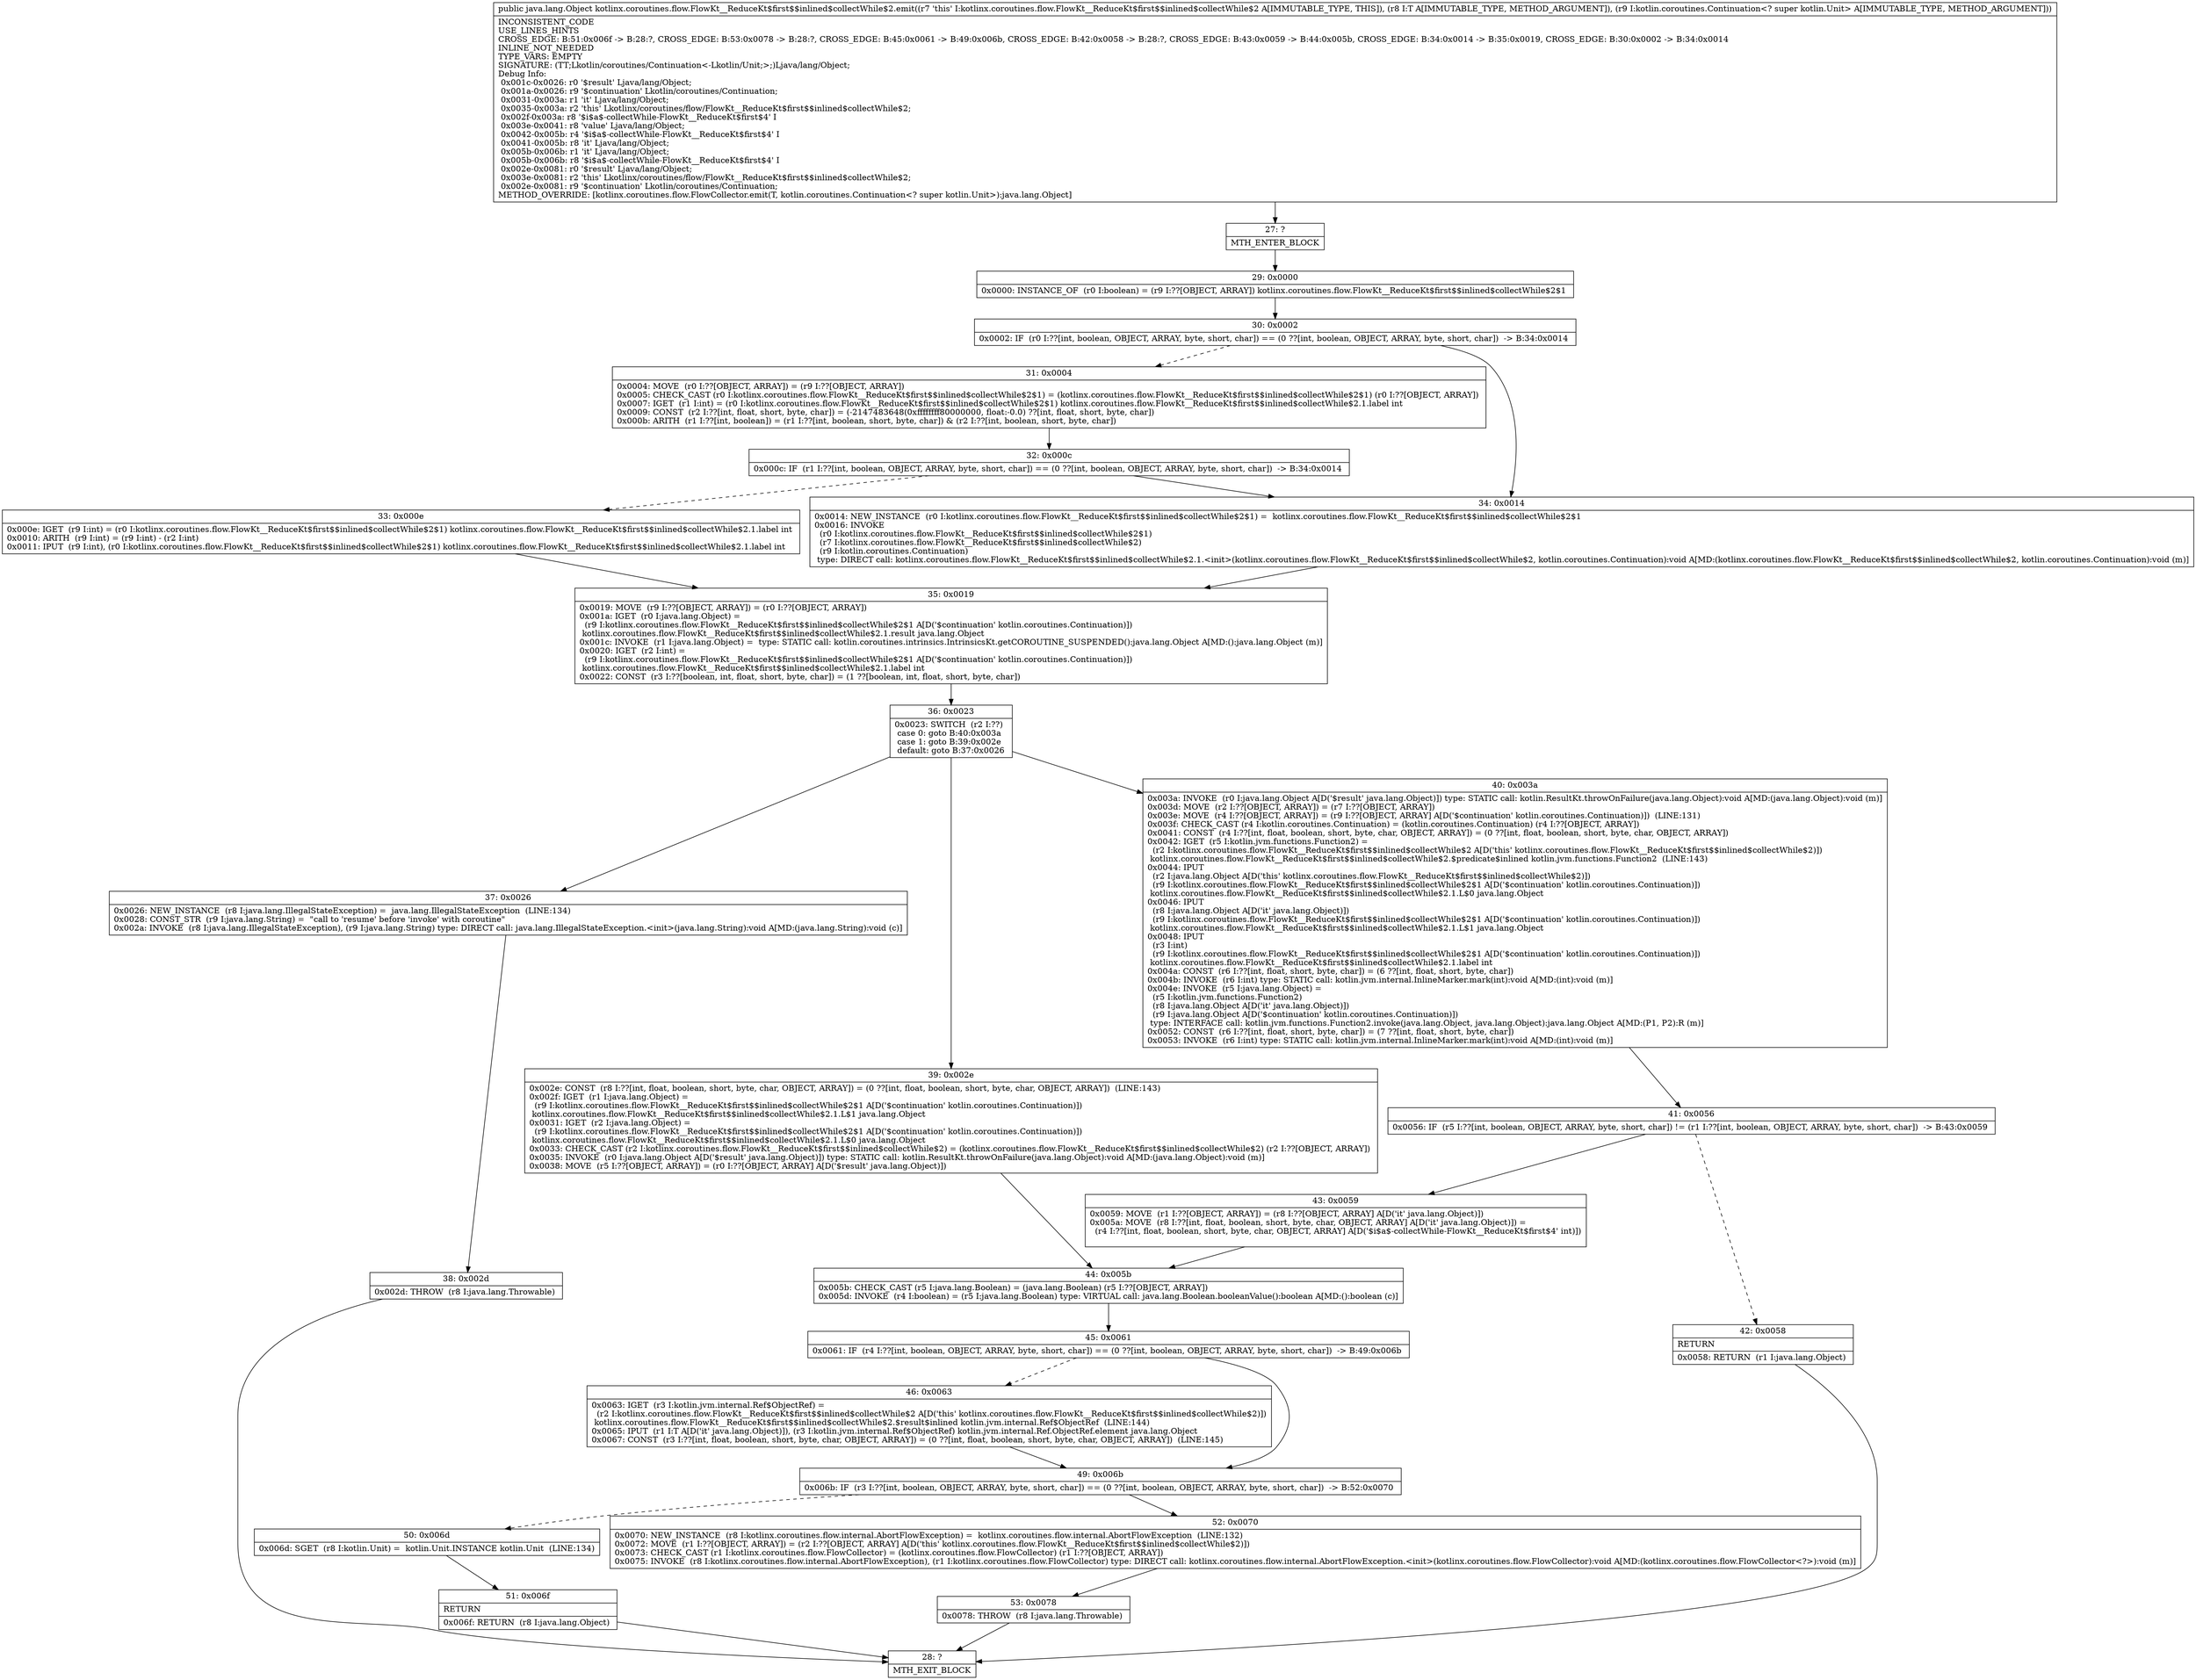 digraph "CFG forkotlinx.coroutines.flow.FlowKt__ReduceKt$first$$inlined$collectWhile$2.emit(Ljava\/lang\/Object;Lkotlin\/coroutines\/Continuation;)Ljava\/lang\/Object;" {
Node_27 [shape=record,label="{27\:\ ?|MTH_ENTER_BLOCK\l}"];
Node_29 [shape=record,label="{29\:\ 0x0000|0x0000: INSTANCE_OF  (r0 I:boolean) = (r9 I:??[OBJECT, ARRAY]) kotlinx.coroutines.flow.FlowKt__ReduceKt$first$$inlined$collectWhile$2$1 \l}"];
Node_30 [shape=record,label="{30\:\ 0x0002|0x0002: IF  (r0 I:??[int, boolean, OBJECT, ARRAY, byte, short, char]) == (0 ??[int, boolean, OBJECT, ARRAY, byte, short, char])  \-\> B:34:0x0014 \l}"];
Node_31 [shape=record,label="{31\:\ 0x0004|0x0004: MOVE  (r0 I:??[OBJECT, ARRAY]) = (r9 I:??[OBJECT, ARRAY]) \l0x0005: CHECK_CAST (r0 I:kotlinx.coroutines.flow.FlowKt__ReduceKt$first$$inlined$collectWhile$2$1) = (kotlinx.coroutines.flow.FlowKt__ReduceKt$first$$inlined$collectWhile$2$1) (r0 I:??[OBJECT, ARRAY]) \l0x0007: IGET  (r1 I:int) = (r0 I:kotlinx.coroutines.flow.FlowKt__ReduceKt$first$$inlined$collectWhile$2$1) kotlinx.coroutines.flow.FlowKt__ReduceKt$first$$inlined$collectWhile$2.1.label int \l0x0009: CONST  (r2 I:??[int, float, short, byte, char]) = (\-2147483648(0xffffffff80000000, float:\-0.0) ??[int, float, short, byte, char]) \l0x000b: ARITH  (r1 I:??[int, boolean]) = (r1 I:??[int, boolean, short, byte, char]) & (r2 I:??[int, boolean, short, byte, char]) \l}"];
Node_32 [shape=record,label="{32\:\ 0x000c|0x000c: IF  (r1 I:??[int, boolean, OBJECT, ARRAY, byte, short, char]) == (0 ??[int, boolean, OBJECT, ARRAY, byte, short, char])  \-\> B:34:0x0014 \l}"];
Node_33 [shape=record,label="{33\:\ 0x000e|0x000e: IGET  (r9 I:int) = (r0 I:kotlinx.coroutines.flow.FlowKt__ReduceKt$first$$inlined$collectWhile$2$1) kotlinx.coroutines.flow.FlowKt__ReduceKt$first$$inlined$collectWhile$2.1.label int \l0x0010: ARITH  (r9 I:int) = (r9 I:int) \- (r2 I:int) \l0x0011: IPUT  (r9 I:int), (r0 I:kotlinx.coroutines.flow.FlowKt__ReduceKt$first$$inlined$collectWhile$2$1) kotlinx.coroutines.flow.FlowKt__ReduceKt$first$$inlined$collectWhile$2.1.label int \l}"];
Node_35 [shape=record,label="{35\:\ 0x0019|0x0019: MOVE  (r9 I:??[OBJECT, ARRAY]) = (r0 I:??[OBJECT, ARRAY]) \l0x001a: IGET  (r0 I:java.lang.Object) = \l  (r9 I:kotlinx.coroutines.flow.FlowKt__ReduceKt$first$$inlined$collectWhile$2$1 A[D('$continuation' kotlin.coroutines.Continuation)])\l kotlinx.coroutines.flow.FlowKt__ReduceKt$first$$inlined$collectWhile$2.1.result java.lang.Object \l0x001c: INVOKE  (r1 I:java.lang.Object) =  type: STATIC call: kotlin.coroutines.intrinsics.IntrinsicsKt.getCOROUTINE_SUSPENDED():java.lang.Object A[MD:():java.lang.Object (m)]\l0x0020: IGET  (r2 I:int) = \l  (r9 I:kotlinx.coroutines.flow.FlowKt__ReduceKt$first$$inlined$collectWhile$2$1 A[D('$continuation' kotlin.coroutines.Continuation)])\l kotlinx.coroutines.flow.FlowKt__ReduceKt$first$$inlined$collectWhile$2.1.label int \l0x0022: CONST  (r3 I:??[boolean, int, float, short, byte, char]) = (1 ??[boolean, int, float, short, byte, char]) \l}"];
Node_36 [shape=record,label="{36\:\ 0x0023|0x0023: SWITCH  (r2 I:??)\l case 0: goto B:40:0x003a\l case 1: goto B:39:0x002e\l default: goto B:37:0x0026 \l}"];
Node_37 [shape=record,label="{37\:\ 0x0026|0x0026: NEW_INSTANCE  (r8 I:java.lang.IllegalStateException) =  java.lang.IllegalStateException  (LINE:134)\l0x0028: CONST_STR  (r9 I:java.lang.String) =  \"call to 'resume' before 'invoke' with coroutine\" \l0x002a: INVOKE  (r8 I:java.lang.IllegalStateException), (r9 I:java.lang.String) type: DIRECT call: java.lang.IllegalStateException.\<init\>(java.lang.String):void A[MD:(java.lang.String):void (c)]\l}"];
Node_38 [shape=record,label="{38\:\ 0x002d|0x002d: THROW  (r8 I:java.lang.Throwable) \l}"];
Node_28 [shape=record,label="{28\:\ ?|MTH_EXIT_BLOCK\l}"];
Node_39 [shape=record,label="{39\:\ 0x002e|0x002e: CONST  (r8 I:??[int, float, boolean, short, byte, char, OBJECT, ARRAY]) = (0 ??[int, float, boolean, short, byte, char, OBJECT, ARRAY])  (LINE:143)\l0x002f: IGET  (r1 I:java.lang.Object) = \l  (r9 I:kotlinx.coroutines.flow.FlowKt__ReduceKt$first$$inlined$collectWhile$2$1 A[D('$continuation' kotlin.coroutines.Continuation)])\l kotlinx.coroutines.flow.FlowKt__ReduceKt$first$$inlined$collectWhile$2.1.L$1 java.lang.Object \l0x0031: IGET  (r2 I:java.lang.Object) = \l  (r9 I:kotlinx.coroutines.flow.FlowKt__ReduceKt$first$$inlined$collectWhile$2$1 A[D('$continuation' kotlin.coroutines.Continuation)])\l kotlinx.coroutines.flow.FlowKt__ReduceKt$first$$inlined$collectWhile$2.1.L$0 java.lang.Object \l0x0033: CHECK_CAST (r2 I:kotlinx.coroutines.flow.FlowKt__ReduceKt$first$$inlined$collectWhile$2) = (kotlinx.coroutines.flow.FlowKt__ReduceKt$first$$inlined$collectWhile$2) (r2 I:??[OBJECT, ARRAY]) \l0x0035: INVOKE  (r0 I:java.lang.Object A[D('$result' java.lang.Object)]) type: STATIC call: kotlin.ResultKt.throwOnFailure(java.lang.Object):void A[MD:(java.lang.Object):void (m)]\l0x0038: MOVE  (r5 I:??[OBJECT, ARRAY]) = (r0 I:??[OBJECT, ARRAY] A[D('$result' java.lang.Object)]) \l}"];
Node_44 [shape=record,label="{44\:\ 0x005b|0x005b: CHECK_CAST (r5 I:java.lang.Boolean) = (java.lang.Boolean) (r5 I:??[OBJECT, ARRAY]) \l0x005d: INVOKE  (r4 I:boolean) = (r5 I:java.lang.Boolean) type: VIRTUAL call: java.lang.Boolean.booleanValue():boolean A[MD:():boolean (c)]\l}"];
Node_45 [shape=record,label="{45\:\ 0x0061|0x0061: IF  (r4 I:??[int, boolean, OBJECT, ARRAY, byte, short, char]) == (0 ??[int, boolean, OBJECT, ARRAY, byte, short, char])  \-\> B:49:0x006b \l}"];
Node_46 [shape=record,label="{46\:\ 0x0063|0x0063: IGET  (r3 I:kotlin.jvm.internal.Ref$ObjectRef) = \l  (r2 I:kotlinx.coroutines.flow.FlowKt__ReduceKt$first$$inlined$collectWhile$2 A[D('this' kotlinx.coroutines.flow.FlowKt__ReduceKt$first$$inlined$collectWhile$2)])\l kotlinx.coroutines.flow.FlowKt__ReduceKt$first$$inlined$collectWhile$2.$result$inlined kotlin.jvm.internal.Ref$ObjectRef  (LINE:144)\l0x0065: IPUT  (r1 I:T A[D('it' java.lang.Object)]), (r3 I:kotlin.jvm.internal.Ref$ObjectRef) kotlin.jvm.internal.Ref.ObjectRef.element java.lang.Object \l0x0067: CONST  (r3 I:??[int, float, boolean, short, byte, char, OBJECT, ARRAY]) = (0 ??[int, float, boolean, short, byte, char, OBJECT, ARRAY])  (LINE:145)\l}"];
Node_49 [shape=record,label="{49\:\ 0x006b|0x006b: IF  (r3 I:??[int, boolean, OBJECT, ARRAY, byte, short, char]) == (0 ??[int, boolean, OBJECT, ARRAY, byte, short, char])  \-\> B:52:0x0070 \l}"];
Node_50 [shape=record,label="{50\:\ 0x006d|0x006d: SGET  (r8 I:kotlin.Unit) =  kotlin.Unit.INSTANCE kotlin.Unit  (LINE:134)\l}"];
Node_51 [shape=record,label="{51\:\ 0x006f|RETURN\l|0x006f: RETURN  (r8 I:java.lang.Object) \l}"];
Node_52 [shape=record,label="{52\:\ 0x0070|0x0070: NEW_INSTANCE  (r8 I:kotlinx.coroutines.flow.internal.AbortFlowException) =  kotlinx.coroutines.flow.internal.AbortFlowException  (LINE:132)\l0x0072: MOVE  (r1 I:??[OBJECT, ARRAY]) = (r2 I:??[OBJECT, ARRAY] A[D('this' kotlinx.coroutines.flow.FlowKt__ReduceKt$first$$inlined$collectWhile$2)]) \l0x0073: CHECK_CAST (r1 I:kotlinx.coroutines.flow.FlowCollector) = (kotlinx.coroutines.flow.FlowCollector) (r1 I:??[OBJECT, ARRAY]) \l0x0075: INVOKE  (r8 I:kotlinx.coroutines.flow.internal.AbortFlowException), (r1 I:kotlinx.coroutines.flow.FlowCollector) type: DIRECT call: kotlinx.coroutines.flow.internal.AbortFlowException.\<init\>(kotlinx.coroutines.flow.FlowCollector):void A[MD:(kotlinx.coroutines.flow.FlowCollector\<?\>):void (m)]\l}"];
Node_53 [shape=record,label="{53\:\ 0x0078|0x0078: THROW  (r8 I:java.lang.Throwable) \l}"];
Node_40 [shape=record,label="{40\:\ 0x003a|0x003a: INVOKE  (r0 I:java.lang.Object A[D('$result' java.lang.Object)]) type: STATIC call: kotlin.ResultKt.throwOnFailure(java.lang.Object):void A[MD:(java.lang.Object):void (m)]\l0x003d: MOVE  (r2 I:??[OBJECT, ARRAY]) = (r7 I:??[OBJECT, ARRAY]) \l0x003e: MOVE  (r4 I:??[OBJECT, ARRAY]) = (r9 I:??[OBJECT, ARRAY] A[D('$continuation' kotlin.coroutines.Continuation)])  (LINE:131)\l0x003f: CHECK_CAST (r4 I:kotlin.coroutines.Continuation) = (kotlin.coroutines.Continuation) (r4 I:??[OBJECT, ARRAY]) \l0x0041: CONST  (r4 I:??[int, float, boolean, short, byte, char, OBJECT, ARRAY]) = (0 ??[int, float, boolean, short, byte, char, OBJECT, ARRAY]) \l0x0042: IGET  (r5 I:kotlin.jvm.functions.Function2) = \l  (r2 I:kotlinx.coroutines.flow.FlowKt__ReduceKt$first$$inlined$collectWhile$2 A[D('this' kotlinx.coroutines.flow.FlowKt__ReduceKt$first$$inlined$collectWhile$2)])\l kotlinx.coroutines.flow.FlowKt__ReduceKt$first$$inlined$collectWhile$2.$predicate$inlined kotlin.jvm.functions.Function2  (LINE:143)\l0x0044: IPUT  \l  (r2 I:java.lang.Object A[D('this' kotlinx.coroutines.flow.FlowKt__ReduceKt$first$$inlined$collectWhile$2)])\l  (r9 I:kotlinx.coroutines.flow.FlowKt__ReduceKt$first$$inlined$collectWhile$2$1 A[D('$continuation' kotlin.coroutines.Continuation)])\l kotlinx.coroutines.flow.FlowKt__ReduceKt$first$$inlined$collectWhile$2.1.L$0 java.lang.Object \l0x0046: IPUT  \l  (r8 I:java.lang.Object A[D('it' java.lang.Object)])\l  (r9 I:kotlinx.coroutines.flow.FlowKt__ReduceKt$first$$inlined$collectWhile$2$1 A[D('$continuation' kotlin.coroutines.Continuation)])\l kotlinx.coroutines.flow.FlowKt__ReduceKt$first$$inlined$collectWhile$2.1.L$1 java.lang.Object \l0x0048: IPUT  \l  (r3 I:int)\l  (r9 I:kotlinx.coroutines.flow.FlowKt__ReduceKt$first$$inlined$collectWhile$2$1 A[D('$continuation' kotlin.coroutines.Continuation)])\l kotlinx.coroutines.flow.FlowKt__ReduceKt$first$$inlined$collectWhile$2.1.label int \l0x004a: CONST  (r6 I:??[int, float, short, byte, char]) = (6 ??[int, float, short, byte, char]) \l0x004b: INVOKE  (r6 I:int) type: STATIC call: kotlin.jvm.internal.InlineMarker.mark(int):void A[MD:(int):void (m)]\l0x004e: INVOKE  (r5 I:java.lang.Object) = \l  (r5 I:kotlin.jvm.functions.Function2)\l  (r8 I:java.lang.Object A[D('it' java.lang.Object)])\l  (r9 I:java.lang.Object A[D('$continuation' kotlin.coroutines.Continuation)])\l type: INTERFACE call: kotlin.jvm.functions.Function2.invoke(java.lang.Object, java.lang.Object):java.lang.Object A[MD:(P1, P2):R (m)]\l0x0052: CONST  (r6 I:??[int, float, short, byte, char]) = (7 ??[int, float, short, byte, char]) \l0x0053: INVOKE  (r6 I:int) type: STATIC call: kotlin.jvm.internal.InlineMarker.mark(int):void A[MD:(int):void (m)]\l}"];
Node_41 [shape=record,label="{41\:\ 0x0056|0x0056: IF  (r5 I:??[int, boolean, OBJECT, ARRAY, byte, short, char]) != (r1 I:??[int, boolean, OBJECT, ARRAY, byte, short, char])  \-\> B:43:0x0059 \l}"];
Node_42 [shape=record,label="{42\:\ 0x0058|RETURN\l|0x0058: RETURN  (r1 I:java.lang.Object) \l}"];
Node_43 [shape=record,label="{43\:\ 0x0059|0x0059: MOVE  (r1 I:??[OBJECT, ARRAY]) = (r8 I:??[OBJECT, ARRAY] A[D('it' java.lang.Object)]) \l0x005a: MOVE  (r8 I:??[int, float, boolean, short, byte, char, OBJECT, ARRAY] A[D('it' java.lang.Object)]) = \l  (r4 I:??[int, float, boolean, short, byte, char, OBJECT, ARRAY] A[D('$i$a$\-collectWhile\-FlowKt__ReduceKt$first$4' int)])\l \l}"];
Node_34 [shape=record,label="{34\:\ 0x0014|0x0014: NEW_INSTANCE  (r0 I:kotlinx.coroutines.flow.FlowKt__ReduceKt$first$$inlined$collectWhile$2$1) =  kotlinx.coroutines.flow.FlowKt__ReduceKt$first$$inlined$collectWhile$2$1 \l0x0016: INVOKE  \l  (r0 I:kotlinx.coroutines.flow.FlowKt__ReduceKt$first$$inlined$collectWhile$2$1)\l  (r7 I:kotlinx.coroutines.flow.FlowKt__ReduceKt$first$$inlined$collectWhile$2)\l  (r9 I:kotlin.coroutines.Continuation)\l type: DIRECT call: kotlinx.coroutines.flow.FlowKt__ReduceKt$first$$inlined$collectWhile$2.1.\<init\>(kotlinx.coroutines.flow.FlowKt__ReduceKt$first$$inlined$collectWhile$2, kotlin.coroutines.Continuation):void A[MD:(kotlinx.coroutines.flow.FlowKt__ReduceKt$first$$inlined$collectWhile$2, kotlin.coroutines.Continuation):void (m)]\l}"];
MethodNode[shape=record,label="{public java.lang.Object kotlinx.coroutines.flow.FlowKt__ReduceKt$first$$inlined$collectWhile$2.emit((r7 'this' I:kotlinx.coroutines.flow.FlowKt__ReduceKt$first$$inlined$collectWhile$2 A[IMMUTABLE_TYPE, THIS]), (r8 I:T A[IMMUTABLE_TYPE, METHOD_ARGUMENT]), (r9 I:kotlin.coroutines.Continuation\<? super kotlin.Unit\> A[IMMUTABLE_TYPE, METHOD_ARGUMENT]))  | INCONSISTENT_CODE\lUSE_LINES_HINTS\lCROSS_EDGE: B:51:0x006f \-\> B:28:?, CROSS_EDGE: B:53:0x0078 \-\> B:28:?, CROSS_EDGE: B:45:0x0061 \-\> B:49:0x006b, CROSS_EDGE: B:42:0x0058 \-\> B:28:?, CROSS_EDGE: B:43:0x0059 \-\> B:44:0x005b, CROSS_EDGE: B:34:0x0014 \-\> B:35:0x0019, CROSS_EDGE: B:30:0x0002 \-\> B:34:0x0014\lINLINE_NOT_NEEDED\lTYPE_VARS: EMPTY\lSIGNATURE: (TT;Lkotlin\/coroutines\/Continuation\<\-Lkotlin\/Unit;\>;)Ljava\/lang\/Object;\lDebug Info:\l  0x001c\-0x0026: r0 '$result' Ljava\/lang\/Object;\l  0x001a\-0x0026: r9 '$continuation' Lkotlin\/coroutines\/Continuation;\l  0x0031\-0x003a: r1 'it' Ljava\/lang\/Object;\l  0x0035\-0x003a: r2 'this' Lkotlinx\/coroutines\/flow\/FlowKt__ReduceKt$first$$inlined$collectWhile$2;\l  0x002f\-0x003a: r8 '$i$a$\-collectWhile\-FlowKt__ReduceKt$first$4' I\l  0x003e\-0x0041: r8 'value' Ljava\/lang\/Object;\l  0x0042\-0x005b: r4 '$i$a$\-collectWhile\-FlowKt__ReduceKt$first$4' I\l  0x0041\-0x005b: r8 'it' Ljava\/lang\/Object;\l  0x005b\-0x006b: r1 'it' Ljava\/lang\/Object;\l  0x005b\-0x006b: r8 '$i$a$\-collectWhile\-FlowKt__ReduceKt$first$4' I\l  0x002e\-0x0081: r0 '$result' Ljava\/lang\/Object;\l  0x003e\-0x0081: r2 'this' Lkotlinx\/coroutines\/flow\/FlowKt__ReduceKt$first$$inlined$collectWhile$2;\l  0x002e\-0x0081: r9 '$continuation' Lkotlin\/coroutines\/Continuation;\lMETHOD_OVERRIDE: [kotlinx.coroutines.flow.FlowCollector.emit(T, kotlin.coroutines.Continuation\<? super kotlin.Unit\>):java.lang.Object]\l}"];
MethodNode -> Node_27;Node_27 -> Node_29;
Node_29 -> Node_30;
Node_30 -> Node_31[style=dashed];
Node_30 -> Node_34;
Node_31 -> Node_32;
Node_32 -> Node_33[style=dashed];
Node_32 -> Node_34;
Node_33 -> Node_35;
Node_35 -> Node_36;
Node_36 -> Node_37;
Node_36 -> Node_39;
Node_36 -> Node_40;
Node_37 -> Node_38;
Node_38 -> Node_28;
Node_39 -> Node_44;
Node_44 -> Node_45;
Node_45 -> Node_46[style=dashed];
Node_45 -> Node_49;
Node_46 -> Node_49;
Node_49 -> Node_50[style=dashed];
Node_49 -> Node_52;
Node_50 -> Node_51;
Node_51 -> Node_28;
Node_52 -> Node_53;
Node_53 -> Node_28;
Node_40 -> Node_41;
Node_41 -> Node_42[style=dashed];
Node_41 -> Node_43;
Node_42 -> Node_28;
Node_43 -> Node_44;
Node_34 -> Node_35;
}

